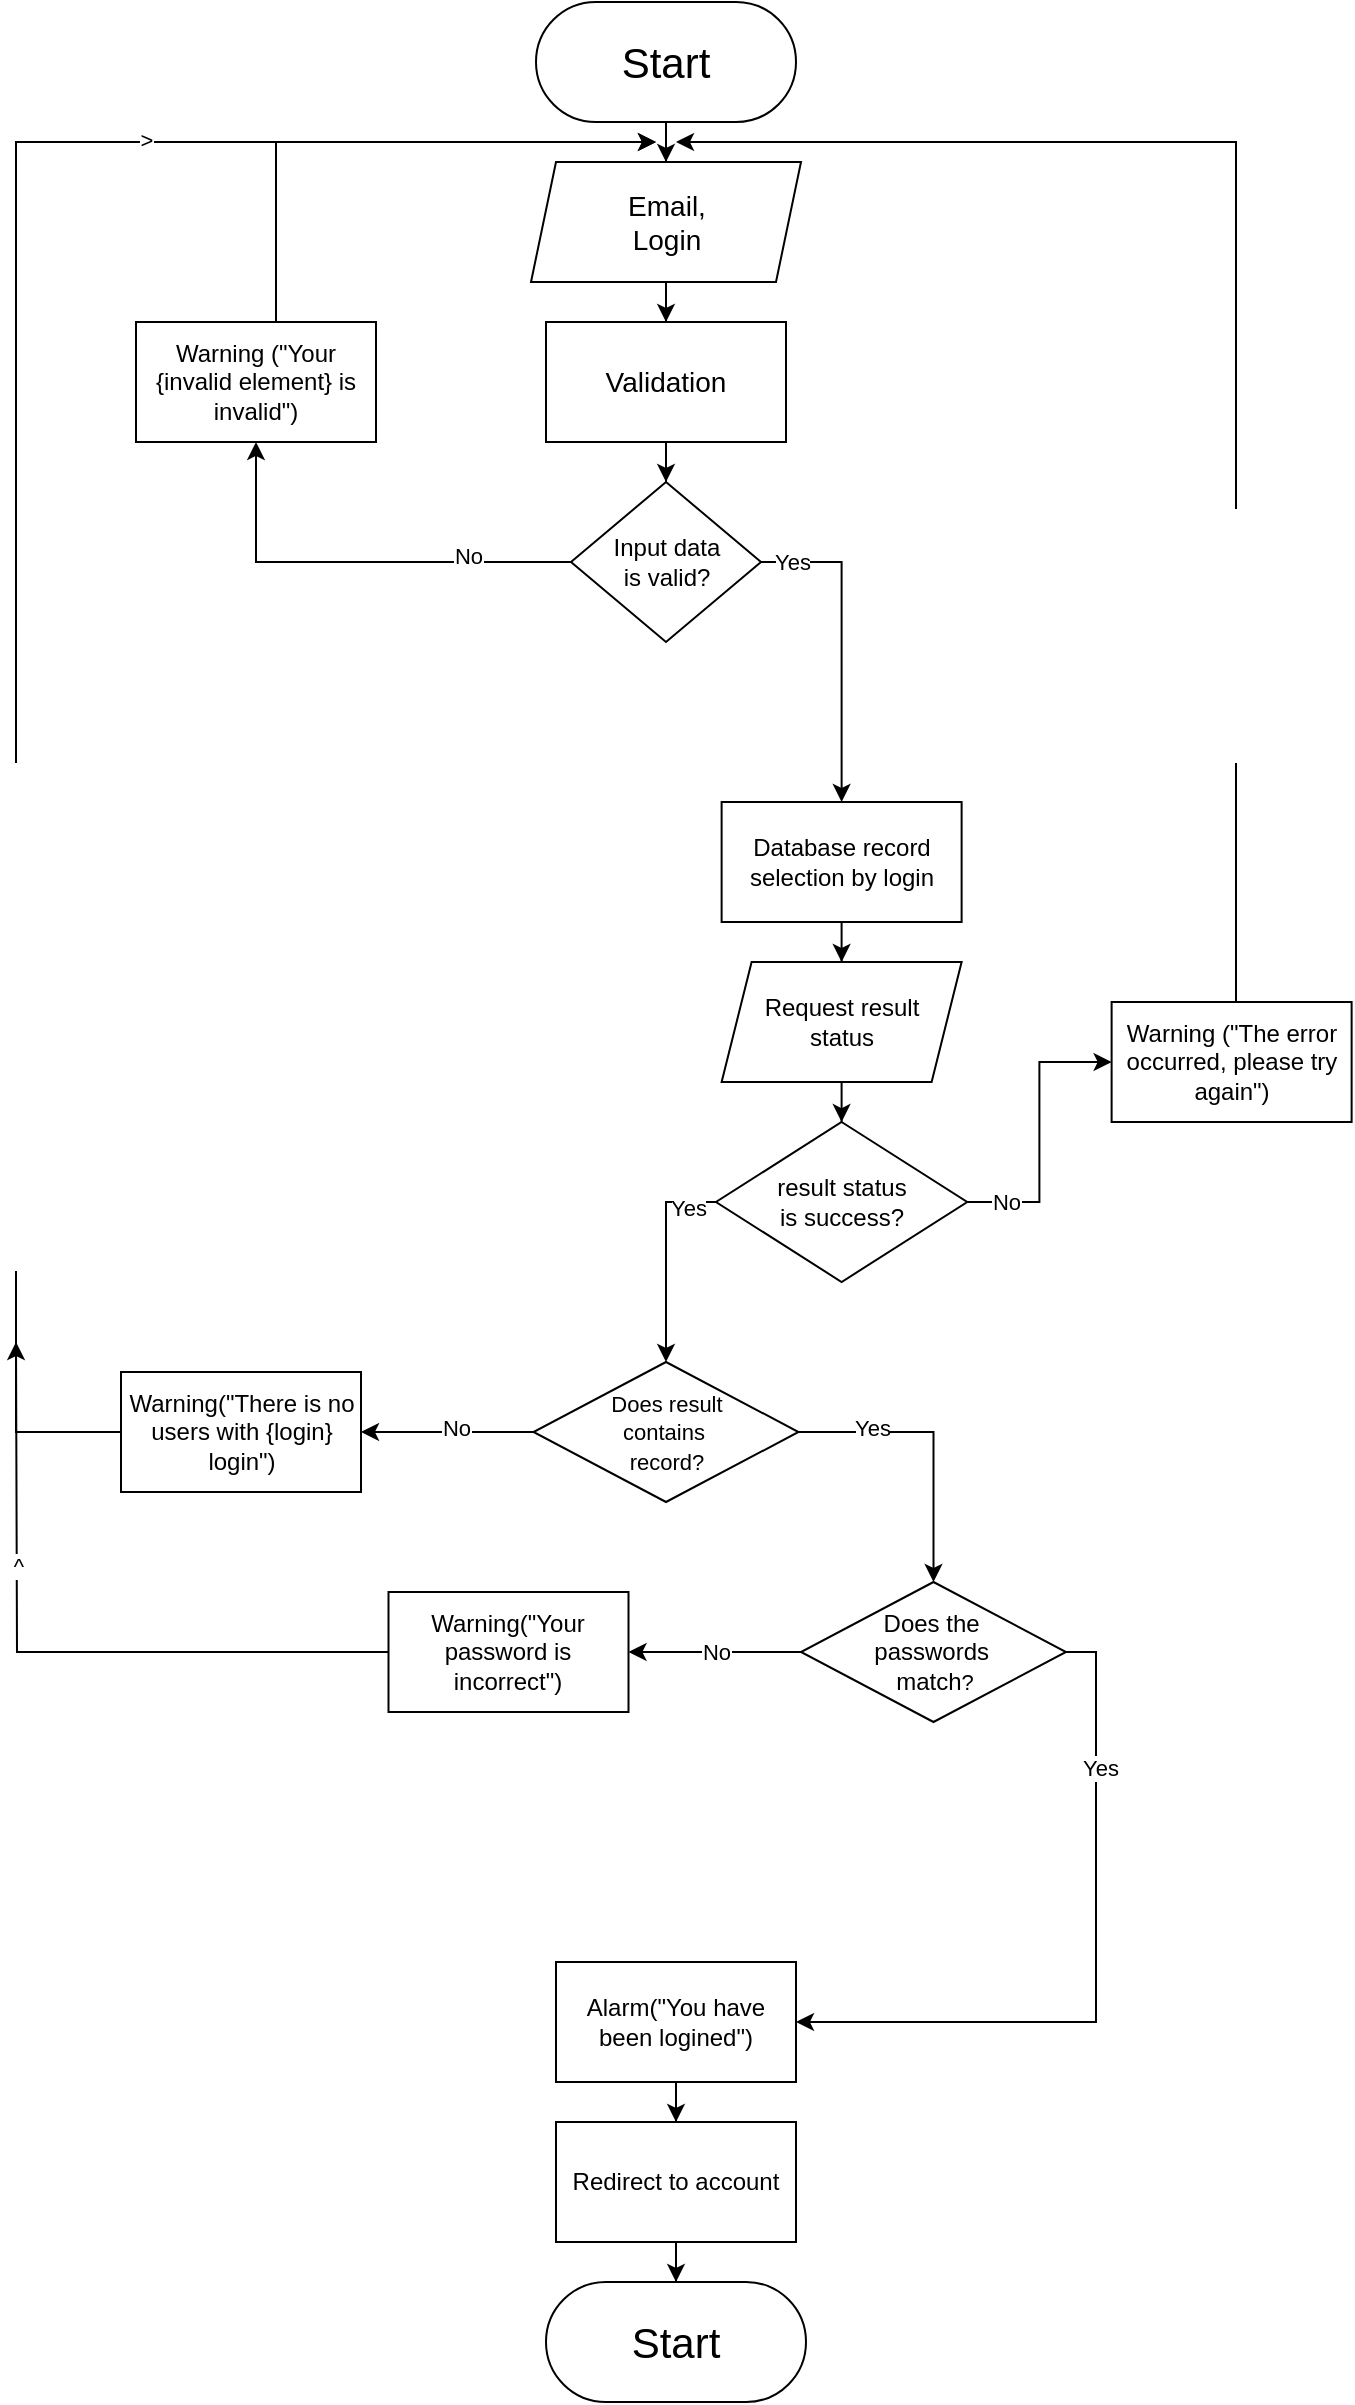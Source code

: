 <mxfile version="25.0.1">
  <diagram name="Page-1" id="FGmeKxKgPcKXuZ4-pylQ">
    <mxGraphModel dx="1414" dy="770" grid="1" gridSize="10" guides="1" tooltips="1" connect="1" arrows="1" fold="1" page="1" pageScale="1" pageWidth="850" pageHeight="1100" math="0" shadow="0">
      <root>
        <mxCell id="0" />
        <mxCell id="1" parent="0" />
        <mxCell id="R6okjfki8fJjkLBU8PFX-6" style="edgeStyle=orthogonalEdgeStyle;rounded=0;orthogonalLoop=1;jettySize=auto;html=1;entryX=0.5;entryY=0;entryDx=0;entryDy=0;" edge="1" parent="1" source="R6okjfki8fJjkLBU8PFX-7" target="R6okjfki8fJjkLBU8PFX-9">
          <mxGeometry relative="1" as="geometry" />
        </mxCell>
        <mxCell id="R6okjfki8fJjkLBU8PFX-7" value="&lt;font style=&quot;font-size: 21px;&quot;&gt;Start&lt;/font&gt;" style="rounded=1;whiteSpace=wrap;html=1;glass=0;shadow=0;arcSize=50;" vertex="1" parent="1">
          <mxGeometry x="370" y="10" width="130" height="60" as="geometry" />
        </mxCell>
        <mxCell id="R6okjfki8fJjkLBU8PFX-8" value="" style="edgeStyle=orthogonalEdgeStyle;rounded=0;orthogonalLoop=1;jettySize=auto;html=1;" edge="1" parent="1" source="R6okjfki8fJjkLBU8PFX-9" target="R6okjfki8fJjkLBU8PFX-11">
          <mxGeometry relative="1" as="geometry" />
        </mxCell>
        <mxCell id="R6okjfki8fJjkLBU8PFX-9" value="&lt;div&gt;&lt;font style=&quot;font-size: 14px;&quot;&gt;Email,&lt;/font&gt;&lt;/div&gt;&lt;div&gt;&lt;font style=&quot;font-size: 14px;&quot;&gt;Login&lt;/font&gt;&lt;/div&gt;" style="shape=parallelogram;perimeter=parallelogramPerimeter;whiteSpace=wrap;html=1;fixedSize=1;size=12.5;" vertex="1" parent="1">
          <mxGeometry x="367.5" y="90" width="135" height="60" as="geometry" />
        </mxCell>
        <mxCell id="R6okjfki8fJjkLBU8PFX-10" style="edgeStyle=orthogonalEdgeStyle;rounded=0;orthogonalLoop=1;jettySize=auto;html=1;entryX=0.5;entryY=0;entryDx=0;entryDy=0;" edge="1" parent="1" source="R6okjfki8fJjkLBU8PFX-11" target="R6okjfki8fJjkLBU8PFX-27">
          <mxGeometry relative="1" as="geometry" />
        </mxCell>
        <mxCell id="R6okjfki8fJjkLBU8PFX-11" value="&lt;font style=&quot;font-size: 14px;&quot;&gt;Validation&lt;br&gt;&lt;/font&gt;" style="whiteSpace=wrap;html=1;" vertex="1" parent="1">
          <mxGeometry x="375" y="170" width="120" height="60" as="geometry" />
        </mxCell>
        <mxCell id="R6okjfki8fJjkLBU8PFX-12" value="" style="edgeStyle=orthogonalEdgeStyle;rounded=0;orthogonalLoop=1;jettySize=auto;html=1;" edge="1" parent="1" source="R6okjfki8fJjkLBU8PFX-13" target="R6okjfki8fJjkLBU8PFX-15">
          <mxGeometry relative="1" as="geometry" />
        </mxCell>
        <mxCell id="R6okjfki8fJjkLBU8PFX-13" value="Database record selection by login" style="whiteSpace=wrap;html=1;" vertex="1" parent="1">
          <mxGeometry x="462.81" y="410" width="120" height="60" as="geometry" />
        </mxCell>
        <mxCell id="R6okjfki8fJjkLBU8PFX-14" value="" style="edgeStyle=orthogonalEdgeStyle;rounded=0;orthogonalLoop=1;jettySize=auto;html=1;" edge="1" parent="1" source="R6okjfki8fJjkLBU8PFX-15" target="R6okjfki8fJjkLBU8PFX-20">
          <mxGeometry relative="1" as="geometry" />
        </mxCell>
        <mxCell id="R6okjfki8fJjkLBU8PFX-15" value="&lt;div&gt;Request result&lt;/div&gt;&lt;div&gt;status&lt;br&gt;&lt;/div&gt;" style="shape=parallelogram;perimeter=parallelogramPerimeter;whiteSpace=wrap;html=1;fixedSize=1;size=15;" vertex="1" parent="1">
          <mxGeometry x="462.81" y="490" width="120" height="60" as="geometry" />
        </mxCell>
        <mxCell id="R6okjfki8fJjkLBU8PFX-16" style="edgeStyle=orthogonalEdgeStyle;rounded=0;orthogonalLoop=1;jettySize=auto;html=1;" edge="1" parent="1" source="R6okjfki8fJjkLBU8PFX-20" target="R6okjfki8fJjkLBU8PFX-22">
          <mxGeometry relative="1" as="geometry">
            <mxPoint x="685" y="270.0" as="targetPoint" />
          </mxGeometry>
        </mxCell>
        <mxCell id="R6okjfki8fJjkLBU8PFX-17" value="&lt;div&gt;No&lt;/div&gt;" style="edgeLabel;html=1;align=center;verticalAlign=middle;resizable=0;points=[];" vertex="1" connectable="0" parent="R6okjfki8fJjkLBU8PFX-16">
          <mxGeometry x="-0.734" relative="1" as="geometry">
            <mxPoint as="offset" />
          </mxGeometry>
        </mxCell>
        <mxCell id="R6okjfki8fJjkLBU8PFX-18" value="" style="edgeStyle=orthogonalEdgeStyle;rounded=0;orthogonalLoop=1;jettySize=auto;html=1;entryX=0.5;entryY=0;entryDx=0;entryDy=0;" edge="1" parent="1" target="R6okjfki8fJjkLBU8PFX-36">
          <mxGeometry relative="1" as="geometry">
            <mxPoint x="480.0" y="610.0" as="sourcePoint" />
            <mxPoint x="435" y="680.0" as="targetPoint" />
            <Array as="points">
              <mxPoint x="435" y="610" />
            </Array>
          </mxGeometry>
        </mxCell>
        <mxCell id="R6okjfki8fJjkLBU8PFX-19" value="Yes" style="edgeLabel;html=1;align=center;verticalAlign=middle;resizable=0;points=[];" vertex="1" connectable="0" parent="R6okjfki8fJjkLBU8PFX-18">
          <mxGeometry x="-0.46" y="3" relative="1" as="geometry">
            <mxPoint as="offset" />
          </mxGeometry>
        </mxCell>
        <mxCell id="R6okjfki8fJjkLBU8PFX-20" value="result status &lt;br&gt;is success?" style="rhombus;whiteSpace=wrap;html=1;" vertex="1" parent="1">
          <mxGeometry x="460" y="570" width="125.62" height="80" as="geometry" />
        </mxCell>
        <mxCell id="R6okjfki8fJjkLBU8PFX-21" style="edgeStyle=orthogonalEdgeStyle;rounded=0;orthogonalLoop=1;jettySize=auto;html=1;" edge="1" parent="1" source="R6okjfki8fJjkLBU8PFX-22">
          <mxGeometry relative="1" as="geometry">
            <mxPoint x="440" y="80" as="targetPoint" />
            <Array as="points">
              <mxPoint x="720" y="80" />
            </Array>
          </mxGeometry>
        </mxCell>
        <mxCell id="R6okjfki8fJjkLBU8PFX-22" value="Warning (&quot;The error occurred, please try again&quot;)" style="rounded=0;whiteSpace=wrap;html=1;" vertex="1" parent="1">
          <mxGeometry x="657.81" y="510.0" width="120" height="60" as="geometry" />
        </mxCell>
        <mxCell id="R6okjfki8fJjkLBU8PFX-23" style="edgeStyle=orthogonalEdgeStyle;rounded=0;orthogonalLoop=1;jettySize=auto;html=1;entryX=0.5;entryY=0;entryDx=0;entryDy=0;" edge="1" parent="1" source="R6okjfki8fJjkLBU8PFX-27" target="R6okjfki8fJjkLBU8PFX-13">
          <mxGeometry relative="1" as="geometry">
            <Array as="points">
              <mxPoint x="523" y="290" />
            </Array>
          </mxGeometry>
        </mxCell>
        <mxCell id="R6okjfki8fJjkLBU8PFX-24" value="&lt;div&gt;Yes&lt;/div&gt;" style="edgeLabel;html=1;align=center;verticalAlign=middle;resizable=0;points=[];" vertex="1" connectable="0" parent="R6okjfki8fJjkLBU8PFX-23">
          <mxGeometry x="-0.815" relative="1" as="geometry">
            <mxPoint as="offset" />
          </mxGeometry>
        </mxCell>
        <mxCell id="R6okjfki8fJjkLBU8PFX-25" style="edgeStyle=orthogonalEdgeStyle;rounded=0;orthogonalLoop=1;jettySize=auto;html=1;" edge="1" parent="1" source="R6okjfki8fJjkLBU8PFX-27" target="R6okjfki8fJjkLBU8PFX-29">
          <mxGeometry relative="1" as="geometry">
            <mxPoint x="240" y="190" as="targetPoint" />
          </mxGeometry>
        </mxCell>
        <mxCell id="R6okjfki8fJjkLBU8PFX-26" value="&lt;div&gt;No&lt;/div&gt;" style="edgeLabel;html=1;align=center;verticalAlign=middle;resizable=0;points=[];" vertex="1" connectable="0" parent="R6okjfki8fJjkLBU8PFX-25">
          <mxGeometry x="-0.528" y="-3" relative="1" as="geometry">
            <mxPoint as="offset" />
          </mxGeometry>
        </mxCell>
        <mxCell id="R6okjfki8fJjkLBU8PFX-27" value="&lt;div&gt;Input data&lt;/div&gt;&lt;div&gt;is valid?&lt;br&gt;&lt;/div&gt;" style="rhombus;whiteSpace=wrap;html=1;" vertex="1" parent="1">
          <mxGeometry x="387.5" y="250" width="95" height="80" as="geometry" />
        </mxCell>
        <mxCell id="R6okjfki8fJjkLBU8PFX-28" style="edgeStyle=orthogonalEdgeStyle;rounded=0;orthogonalLoop=1;jettySize=auto;html=1;" edge="1" parent="1" source="R6okjfki8fJjkLBU8PFX-29">
          <mxGeometry relative="1" as="geometry">
            <mxPoint x="430" y="80" as="targetPoint" />
            <Array as="points">
              <mxPoint x="240" y="80" />
            </Array>
          </mxGeometry>
        </mxCell>
        <mxCell id="R6okjfki8fJjkLBU8PFX-29" value="Warning (&quot;Your {invalid element} is invalid&quot;)" style="rounded=0;whiteSpace=wrap;html=1;" vertex="1" parent="1">
          <mxGeometry x="170" y="170" width="120" height="60" as="geometry" />
        </mxCell>
        <mxCell id="R6okjfki8fJjkLBU8PFX-30" value="" style="edgeStyle=orthogonalEdgeStyle;rounded=0;orthogonalLoop=1;jettySize=auto;html=1;" edge="1" parent="1" source="R6okjfki8fJjkLBU8PFX-31" target="R6okjfki8fJjkLBU8PFX-33">
          <mxGeometry relative="1" as="geometry" />
        </mxCell>
        <mxCell id="R6okjfki8fJjkLBU8PFX-31" value="Alarm(&quot;You have been logined&quot;)" style="whiteSpace=wrap;html=1;" vertex="1" parent="1">
          <mxGeometry x="380" y="990" width="120" height="60" as="geometry" />
        </mxCell>
        <mxCell id="R6okjfki8fJjkLBU8PFX-32" style="edgeStyle=orthogonalEdgeStyle;rounded=0;orthogonalLoop=1;jettySize=auto;html=1;entryX=0.5;entryY=0;entryDx=0;entryDy=0;" edge="1" parent="1" source="R6okjfki8fJjkLBU8PFX-33" target="R6okjfki8fJjkLBU8PFX-34">
          <mxGeometry relative="1" as="geometry" />
        </mxCell>
        <mxCell id="R6okjfki8fJjkLBU8PFX-33" value="Redirect to account" style="whiteSpace=wrap;html=1;" vertex="1" parent="1">
          <mxGeometry x="380" y="1070" width="120" height="60" as="geometry" />
        </mxCell>
        <mxCell id="R6okjfki8fJjkLBU8PFX-34" value="&lt;font style=&quot;font-size: 21px;&quot;&gt;Start&lt;/font&gt;" style="rounded=1;whiteSpace=wrap;html=1;glass=0;shadow=0;arcSize=50;" vertex="1" parent="1">
          <mxGeometry x="375" y="1150" width="130" height="60" as="geometry" />
        </mxCell>
        <mxCell id="R6okjfki8fJjkLBU8PFX-38" style="edgeStyle=orthogonalEdgeStyle;rounded=0;orthogonalLoop=1;jettySize=auto;html=1;exitX=0;exitY=0.5;exitDx=0;exitDy=0;" edge="1" parent="1" source="R6okjfki8fJjkLBU8PFX-40">
          <mxGeometry relative="1" as="geometry">
            <mxPoint x="430" y="80" as="targetPoint" />
            <mxPoint x="120" y="730" as="sourcePoint" />
            <Array as="points">
              <mxPoint x="110" y="725" />
              <mxPoint x="110" y="80" />
            </Array>
          </mxGeometry>
        </mxCell>
        <mxCell id="R6okjfki8fJjkLBU8PFX-42" value="&amp;gt;" style="edgeLabel;html=1;align=center;verticalAlign=middle;resizable=0;points=[];" vertex="1" connectable="0" parent="R6okjfki8fJjkLBU8PFX-38">
          <mxGeometry x="0.498" y="1" relative="1" as="geometry">
            <mxPoint as="offset" />
          </mxGeometry>
        </mxCell>
        <mxCell id="R6okjfki8fJjkLBU8PFX-41" value="" style="edgeStyle=orthogonalEdgeStyle;rounded=0;orthogonalLoop=1;jettySize=auto;html=1;" edge="1" parent="1" source="R6okjfki8fJjkLBU8PFX-36" target="R6okjfki8fJjkLBU8PFX-40">
          <mxGeometry relative="1" as="geometry" />
        </mxCell>
        <mxCell id="R6okjfki8fJjkLBU8PFX-49" value="No" style="edgeLabel;html=1;align=center;verticalAlign=middle;resizable=0;points=[];" vertex="1" connectable="0" parent="R6okjfki8fJjkLBU8PFX-41">
          <mxGeometry x="-0.101" y="-2" relative="1" as="geometry">
            <mxPoint as="offset" />
          </mxGeometry>
        </mxCell>
        <mxCell id="R6okjfki8fJjkLBU8PFX-44" value="" style="edgeStyle=orthogonalEdgeStyle;rounded=0;orthogonalLoop=1;jettySize=auto;html=1;" edge="1" parent="1" source="R6okjfki8fJjkLBU8PFX-36" target="R6okjfki8fJjkLBU8PFX-43">
          <mxGeometry relative="1" as="geometry" />
        </mxCell>
        <mxCell id="R6okjfki8fJjkLBU8PFX-50" value="Yes" style="edgeLabel;html=1;align=center;verticalAlign=middle;resizable=0;points=[];" vertex="1" connectable="0" parent="R6okjfki8fJjkLBU8PFX-44">
          <mxGeometry x="-0.486" y="2" relative="1" as="geometry">
            <mxPoint as="offset" />
          </mxGeometry>
        </mxCell>
        <mxCell id="R6okjfki8fJjkLBU8PFX-36" value="&lt;div align=&quot;center&quot;&gt;&lt;font style=&quot;font-size: 11px;&quot;&gt;Does result&lt;/font&gt;&lt;br&gt;&lt;font style=&quot;font-size: 11px;&quot;&gt;contains&amp;nbsp;&lt;/font&gt;&lt;/div&gt;&lt;div align=&quot;center&quot;&gt;&lt;font style=&quot;font-size: 11px;&quot;&gt;record?&lt;/font&gt;&lt;/div&gt;" style="rhombus;whiteSpace=wrap;html=1;align=center;" vertex="1" parent="1">
          <mxGeometry x="368.75" y="690" width="132.5" height="70" as="geometry" />
        </mxCell>
        <mxCell id="R6okjfki8fJjkLBU8PFX-40" value="Warning(&quot;There is no users with {login} login&quot;)" style="whiteSpace=wrap;html=1;" vertex="1" parent="1">
          <mxGeometry x="162.5" y="695" width="120" height="60" as="geometry" />
        </mxCell>
        <mxCell id="R6okjfki8fJjkLBU8PFX-46" value="" style="edgeStyle=orthogonalEdgeStyle;rounded=0;orthogonalLoop=1;jettySize=auto;html=1;" edge="1" parent="1" source="R6okjfki8fJjkLBU8PFX-43" target="R6okjfki8fJjkLBU8PFX-45">
          <mxGeometry relative="1" as="geometry" />
        </mxCell>
        <mxCell id="R6okjfki8fJjkLBU8PFX-51" value="No" style="edgeLabel;html=1;align=center;verticalAlign=middle;resizable=0;points=[];" vertex="1" connectable="0" parent="R6okjfki8fJjkLBU8PFX-46">
          <mxGeometry x="-0.004" relative="1" as="geometry">
            <mxPoint as="offset" />
          </mxGeometry>
        </mxCell>
        <mxCell id="R6okjfki8fJjkLBU8PFX-52" style="edgeStyle=orthogonalEdgeStyle;rounded=0;orthogonalLoop=1;jettySize=auto;html=1;" edge="1" parent="1" source="R6okjfki8fJjkLBU8PFX-43" target="R6okjfki8fJjkLBU8PFX-31">
          <mxGeometry relative="1" as="geometry">
            <Array as="points">
              <mxPoint x="650" y="835" />
              <mxPoint x="650" y="1020" />
            </Array>
          </mxGeometry>
        </mxCell>
        <mxCell id="R6okjfki8fJjkLBU8PFX-53" value="Yes" style="edgeLabel;html=1;align=center;verticalAlign=middle;resizable=0;points=[];" vertex="1" connectable="0" parent="R6okjfki8fJjkLBU8PFX-52">
          <mxGeometry x="-0.585" y="2" relative="1" as="geometry">
            <mxPoint as="offset" />
          </mxGeometry>
        </mxCell>
        <mxCell id="R6okjfki8fJjkLBU8PFX-43" value="&lt;div align=&quot;center&quot;&gt;Does the&amp;nbsp;&lt;/div&gt;&lt;div align=&quot;center&quot;&gt;passwords&amp;nbsp;&lt;/div&gt;&lt;div align=&quot;center&quot;&gt;match&lt;font style=&quot;font-size: 11px;&quot;&gt;?&lt;/font&gt;&lt;/div&gt;" style="rhombus;whiteSpace=wrap;html=1;align=center;" vertex="1" parent="1">
          <mxGeometry x="502.5" y="800" width="132.5" height="70" as="geometry" />
        </mxCell>
        <mxCell id="R6okjfki8fJjkLBU8PFX-47" style="edgeStyle=orthogonalEdgeStyle;rounded=0;orthogonalLoop=1;jettySize=auto;html=1;" edge="1" parent="1" source="R6okjfki8fJjkLBU8PFX-45">
          <mxGeometry relative="1" as="geometry">
            <mxPoint x="110" y="680" as="targetPoint" />
          </mxGeometry>
        </mxCell>
        <mxCell id="R6okjfki8fJjkLBU8PFX-48" value="^" style="edgeLabel;html=1;align=center;verticalAlign=middle;resizable=0;points=[];" vertex="1" connectable="0" parent="R6okjfki8fJjkLBU8PFX-47">
          <mxGeometry x="0.344" relative="1" as="geometry">
            <mxPoint as="offset" />
          </mxGeometry>
        </mxCell>
        <mxCell id="R6okjfki8fJjkLBU8PFX-45" value="Warning(&quot;Your password is incorrect&quot;)" style="whiteSpace=wrap;html=1;" vertex="1" parent="1">
          <mxGeometry x="296.25" y="805" width="120" height="60" as="geometry" />
        </mxCell>
      </root>
    </mxGraphModel>
  </diagram>
</mxfile>
